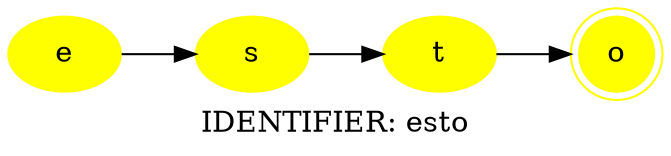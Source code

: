 digraph Plot{
   rankdir = LR;
   label = "IDENTIFIER: esto";
    n0[style = filled, color = yellow, label = "e"];
    n1[style = filled, color = yellow, label = "s"];
    n2[style = filled, color = yellow, label = "t"];
    n3[style = filled, color = yellow, label = "o" ,shape = doublecircle];
    n0 -> n1;
    n1 -> n2;
    n2 -> n3;
}